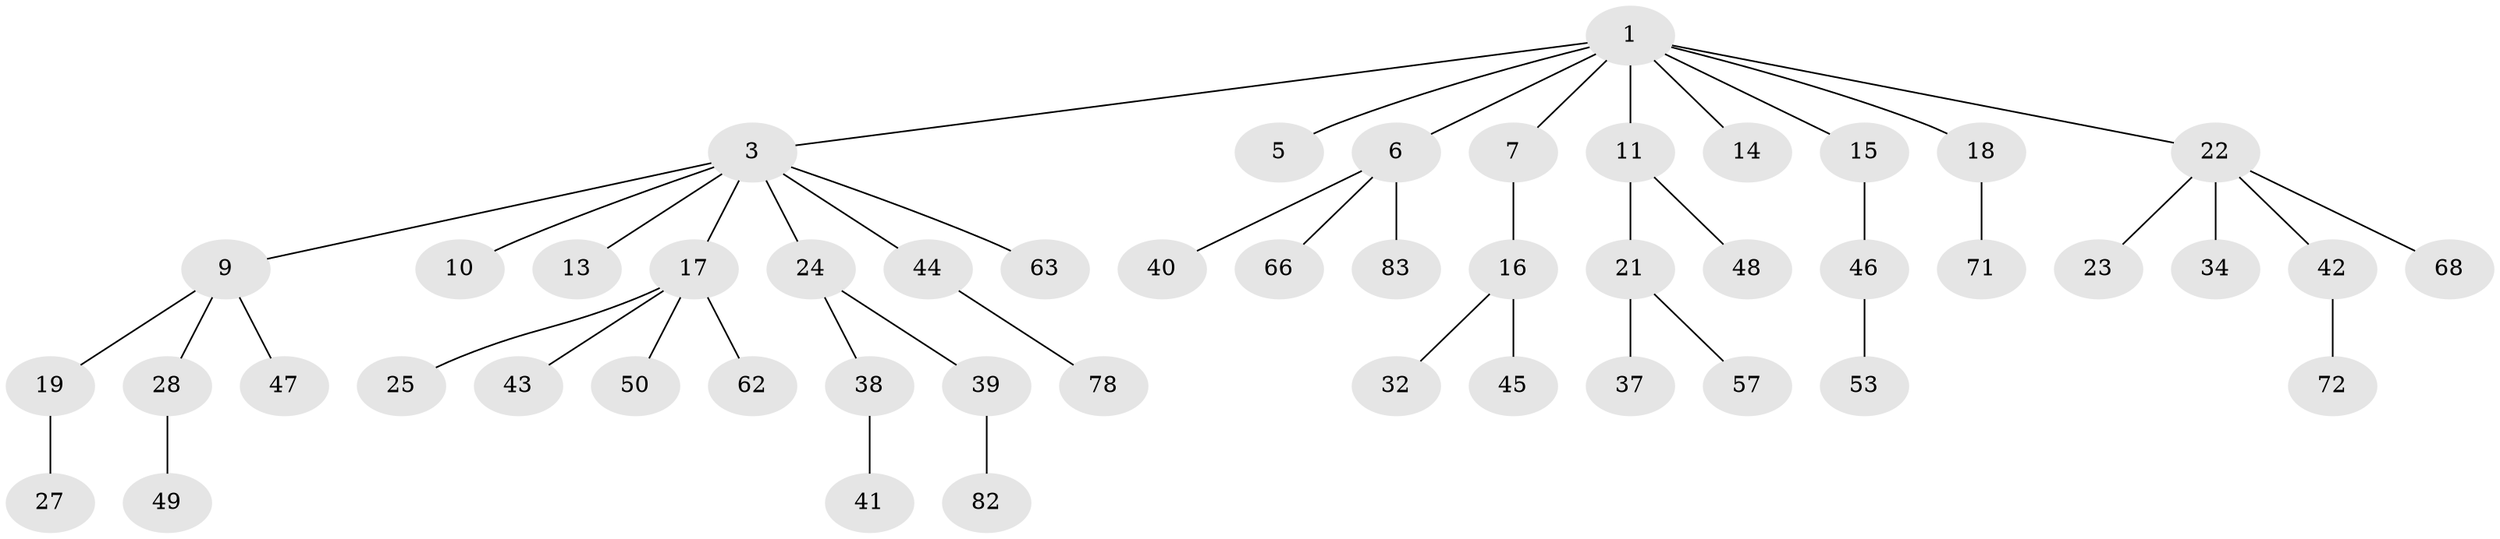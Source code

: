 // original degree distribution, {7: 0.012048192771084338, 4: 0.08433734939759036, 6: 0.012048192771084338, 1: 0.4819277108433735, 2: 0.27710843373493976, 3: 0.10843373493975904, 5: 0.024096385542168676}
// Generated by graph-tools (version 1.1) at 2025/19/03/04/25 18:19:12]
// undirected, 49 vertices, 48 edges
graph export_dot {
graph [start="1"]
  node [color=gray90,style=filled];
  1 [super="+2"];
  3 [super="+4"];
  5;
  6;
  7 [super="+8"];
  9 [super="+26+12"];
  10 [super="+33"];
  11 [super="+58"];
  13 [super="+70+20"];
  14 [super="+76"];
  15;
  16 [super="+29"];
  17;
  18;
  19;
  21;
  22 [super="+31"];
  23;
  24 [super="+35+51"];
  25;
  27;
  28 [super="+56"];
  32 [super="+65"];
  34;
  37;
  38 [super="+79+55"];
  39 [super="+61"];
  40 [super="+60+80"];
  41;
  42;
  43;
  44;
  45 [super="+59"];
  46 [super="+52"];
  47;
  48;
  49;
  50;
  53;
  57;
  62;
  63;
  66;
  68;
  71 [super="+75"];
  72 [super="+73+81"];
  78;
  82;
  83;
  1 -- 6;
  1 -- 7;
  1 -- 11;
  1 -- 15;
  1 -- 18;
  1 -- 22;
  1 -- 3;
  1 -- 5;
  1 -- 14;
  3 -- 17;
  3 -- 44;
  3 -- 24;
  3 -- 9;
  3 -- 10;
  3 -- 13;
  3 -- 63;
  6 -- 40;
  6 -- 66;
  6 -- 83;
  7 -- 16;
  9 -- 28;
  9 -- 47;
  9 -- 19;
  11 -- 21;
  11 -- 48;
  15 -- 46;
  16 -- 32;
  16 -- 45;
  17 -- 25;
  17 -- 43;
  17 -- 50;
  17 -- 62;
  18 -- 71;
  19 -- 27;
  21 -- 37;
  21 -- 57;
  22 -- 23;
  22 -- 42;
  22 -- 68;
  22 -- 34;
  24 -- 38;
  24 -- 39;
  28 -- 49;
  38 -- 41;
  39 -- 82;
  42 -- 72;
  44 -- 78;
  46 -- 53;
}
